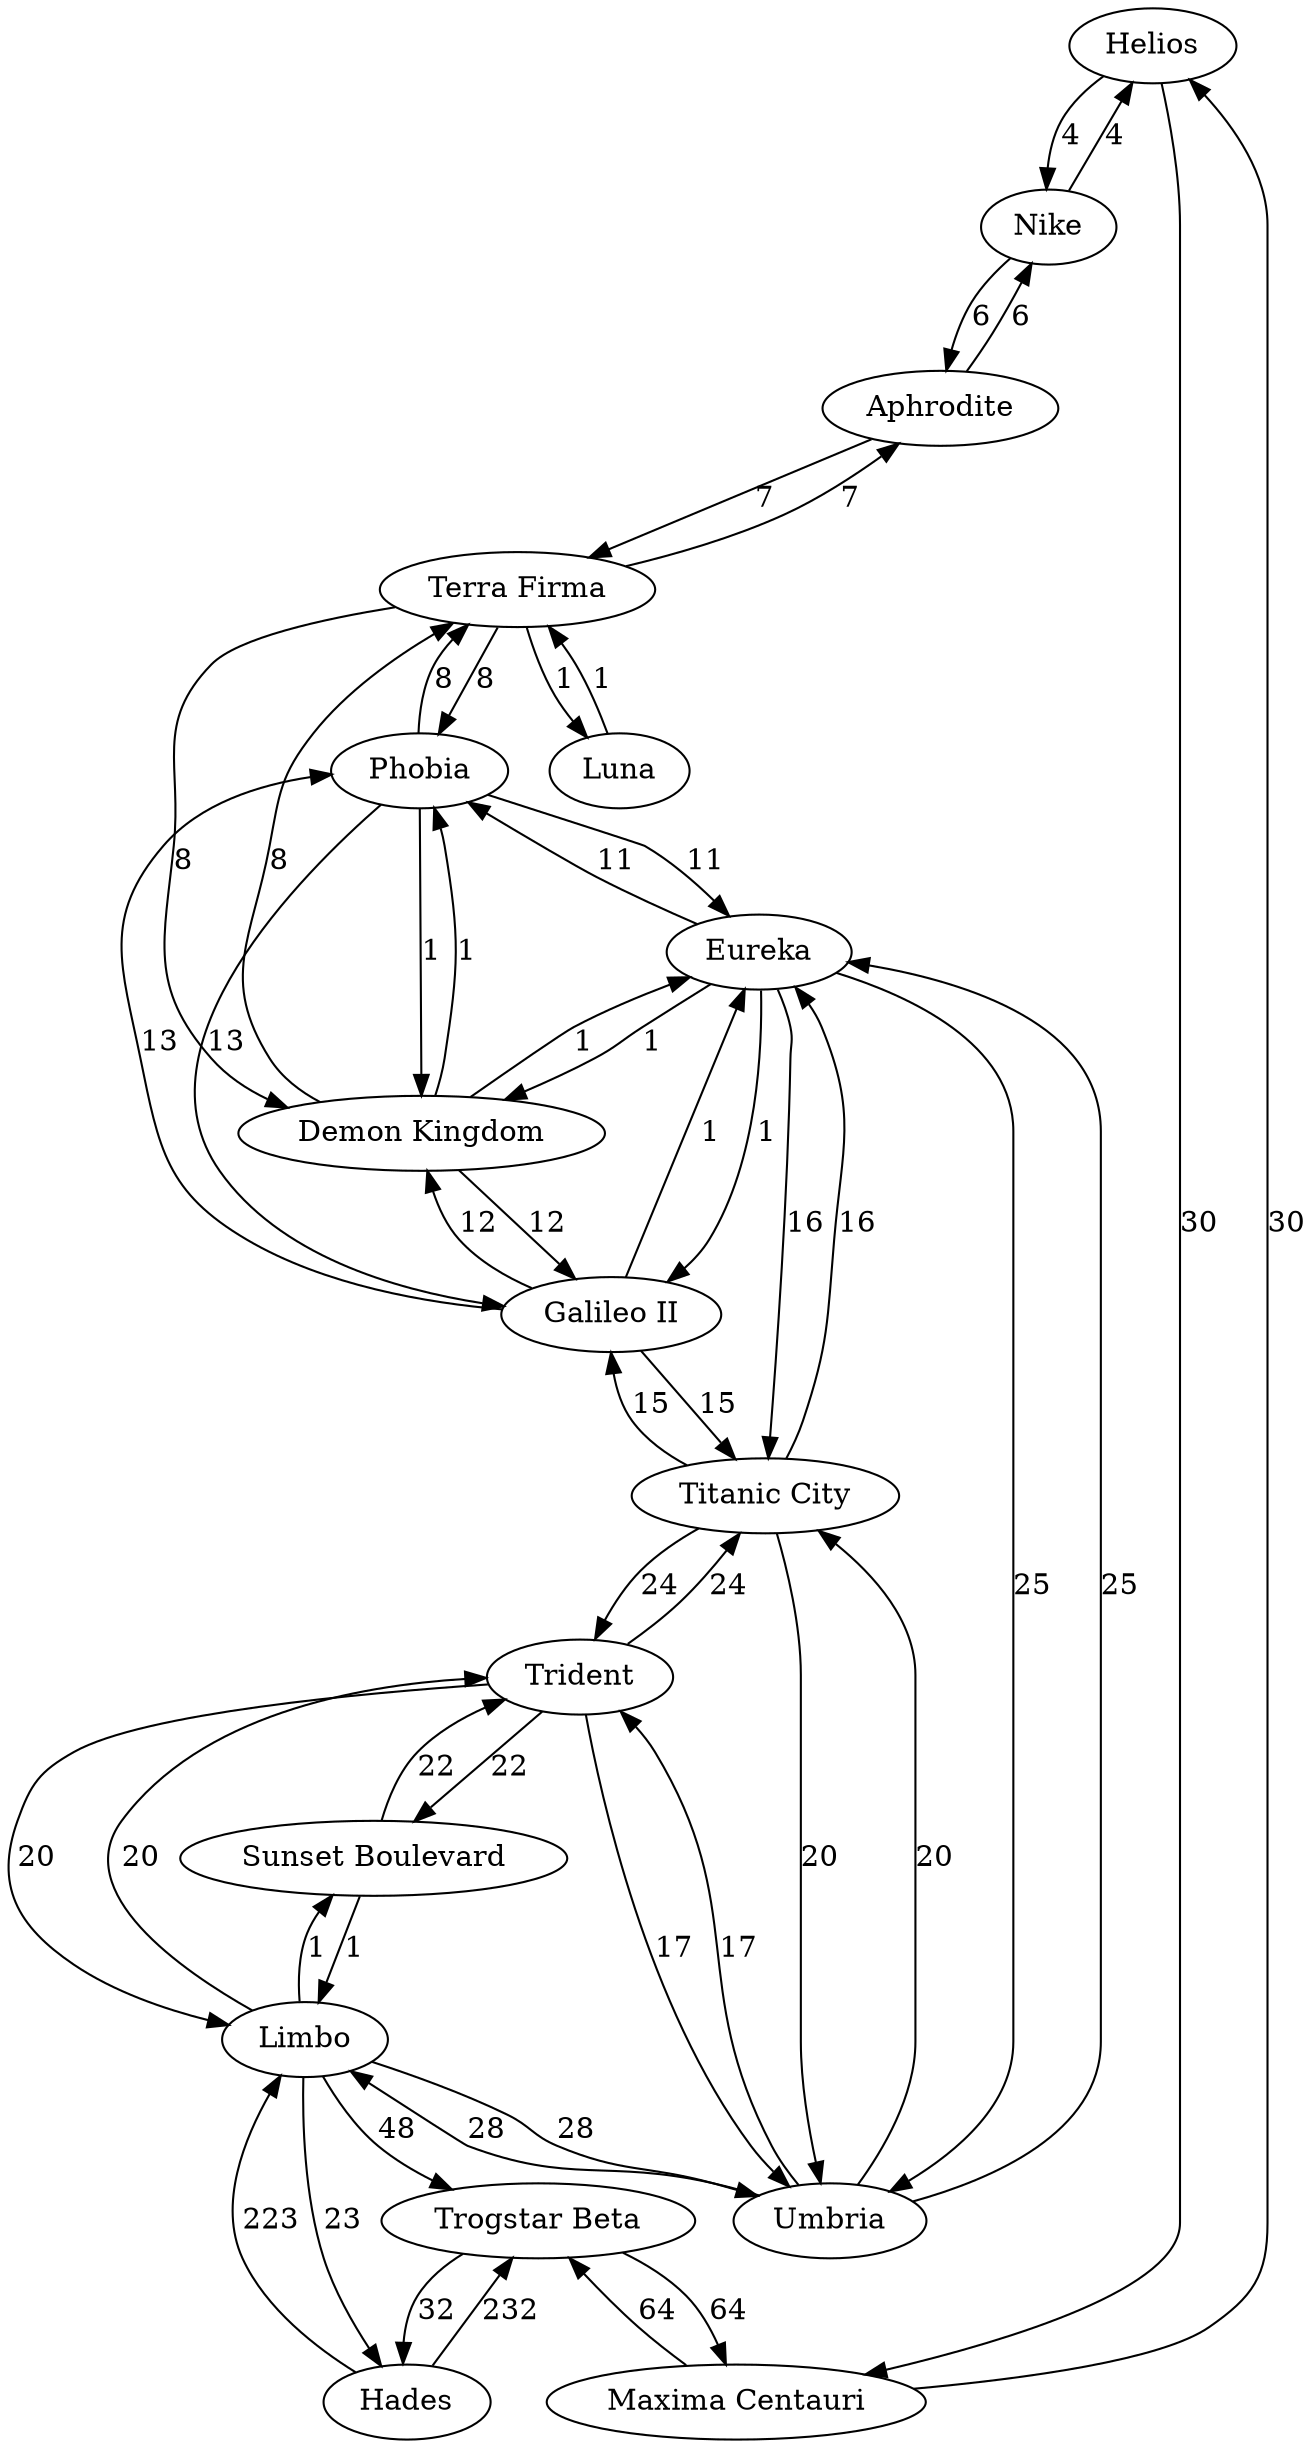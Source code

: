 strict digraph {
"Helios" -> "Nike" [label="4"]
"Nike" -> "Helios" [label="4"]
"Nike" -> "Aphrodite" [label="6"]
"Aphrodite" -> "Nike" [label="6"]
"Aphrodite" -> "Terra Firma" [label="7"]
"Terra Firma" -> "Aphrodite" [label="7"]
"Terra Firma" -> "Luna" [label="1"]
"Luna" -> "Terra Firma" [label="1"]
"Terra Firma" -> "Demon Kingdom" [label="8"]
"Demon Kingdom" -> "Terra Firma" [label="8"]
"Terra Firma" -> "Phobia" [label="8"]
"Phobia" -> "Terra Firma" [label="8"]
"Demon Kingdom" -> "Phobia" [label="1"]
"Phobia" -> "Demon Kingdom" [label="1"]
"Demon Kingdom" -> "Galileo II" [label="12"]
"Galileo II" -> "Demon Kingdom" [label="12"]
"Demon Kingdom" -> "Eureka" [label="1"]
"Eureka" -> "Demon Kingdom" [label="1"]
"Phobia" -> "Eureka" [label="11"]
"Eureka" -> "Phobia" [label="11"]
"Phobia" -> "Galileo II" [label="13"]
"Galileo II" -> "Phobia" [label="13"]
"Eureka" -> "Galileo II" [label="1"]
"Galileo II" -> "Eureka" [label="1"]
"Eureka" -> "Titanic City" [label="16"]
"Titanic City" -> "Eureka" [label="16"]
"Eureka" -> "Umbria" [label="25"]
"Umbria" -> "Eureka" [label="25"]
"Galileo II" -> "Titanic City" [label="15"]
"Titanic City" -> "Galileo II" [label="15"]
"Titanic City" -> "Umbria" [label="20"]
"Umbria" -> "Titanic City" [label="20"]
"Titanic City" -> "Trident" [label="24"]
"Trident" -> "Titanic City" [label="24"]
"Umbria" -> "Trident" [label="17"]
"Trident" -> "Umbria" [label="17"]
"Umbria" -> "Limbo" [label="28"]
"Limbo" -> "Umbria" [label="28"]
"Trident" -> "Limbo" [label="20"]
"Limbo" -> "Trident" [label="20"]
"Trident" -> "Sunset Boulevard" [label="22"]
"Sunset Boulevard" -> "Trident" [label="22"]
"Limbo" -> "Sunset Boulevard" [label="1"]
"Sunset Boulevard" -> "Limbo" [label="1"]
"Limbo" -> "Hades" [label="23"]
"Limbo" -> "Trogstar Beta" [label="48"]
"Hades" -> "Limbo" [label="223"]
"Hades" -> "Trogstar Beta" [label="232"]
"Trogstar Beta" -> "Hades" [label="32"]
"Trogstar Beta" -> "Maxima Centauri" [label="64"]
"Maxima Centauri" -> "Trogstar Beta" [label="64"]
"Maxima Centauri" -> "Helios" [label="30"]
"Helios" -> "Maxima Centauri" [label="30"]
}
